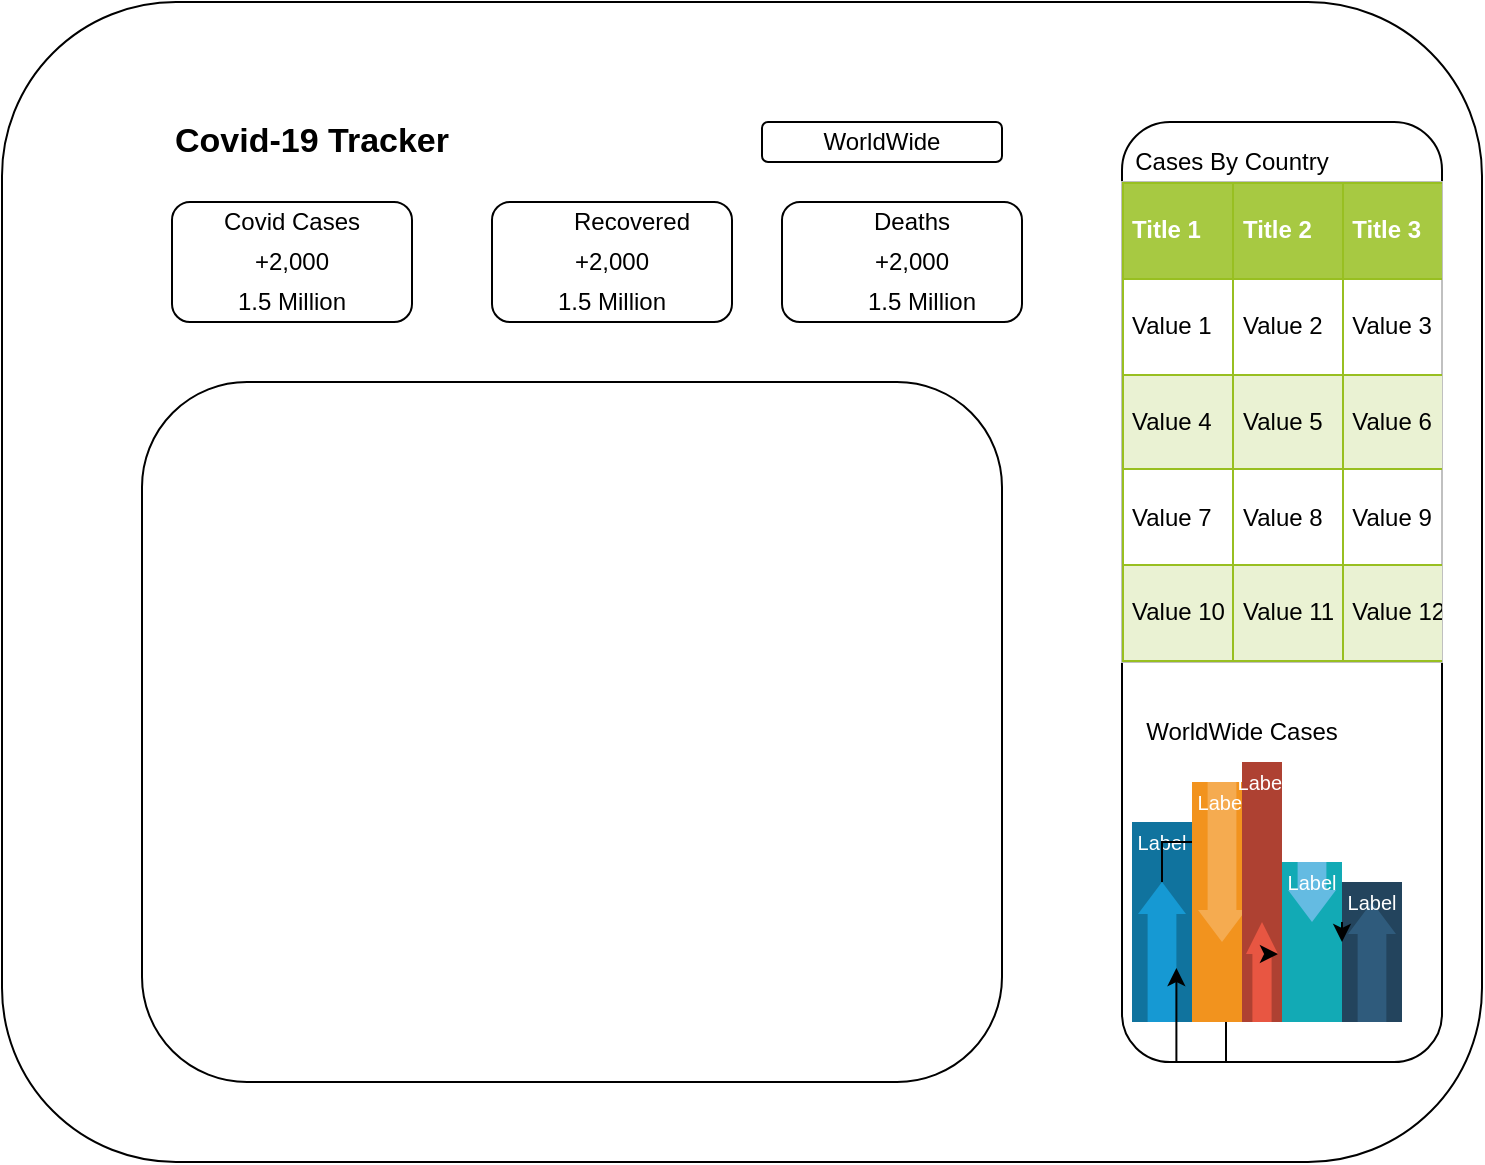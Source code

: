 <mxfile version="15.1.4" type="google"><diagram id="RzCzay6dQTqC6B43dhf1" name="Page-1"><mxGraphModel dx="1038" dy="547" grid="1" gridSize="10" guides="1" tooltips="1" connect="1" arrows="1" fold="1" page="1" pageScale="1" pageWidth="850" pageHeight="1100" math="0" shadow="0"><root><mxCell id="0"/><mxCell id="1" parent="0"/><mxCell id="kH1bL6Wu41nVfsjjtDsE-1" value="" style="rounded=1;whiteSpace=wrap;html=1;" vertex="1" parent="1"><mxGeometry x="60" y="30" width="740" height="580" as="geometry"/></mxCell><mxCell id="kH1bL6Wu41nVfsjjtDsE-4" value="&lt;font style=&quot;font-size: 17px&quot;&gt;&lt;b&gt;Covid-19 Tracker&lt;/b&gt;&lt;/font&gt;" style="text;html=1;strokeColor=none;fillColor=none;align=center;verticalAlign=middle;whiteSpace=wrap;rounded=0;" vertex="1" parent="1"><mxGeometry x="130" y="90" width="170" height="20" as="geometry"/></mxCell><mxCell id="kH1bL6Wu41nVfsjjtDsE-5" value="WorldWide" style="rounded=1;whiteSpace=wrap;html=1;" vertex="1" parent="1"><mxGeometry x="440" y="90" width="120" height="20" as="geometry"/></mxCell><mxCell id="kH1bL6Wu41nVfsjjtDsE-6" value="" style="rounded=1;whiteSpace=wrap;html=1;" vertex="1" parent="1"><mxGeometry x="145" y="130" width="120" height="60" as="geometry"/></mxCell><mxCell id="kH1bL6Wu41nVfsjjtDsE-7" value="Covid Cases" style="text;html=1;strokeColor=none;fillColor=none;align=center;verticalAlign=middle;whiteSpace=wrap;rounded=0;" vertex="1" parent="1"><mxGeometry x="160" y="130" width="90" height="20" as="geometry"/></mxCell><mxCell id="kH1bL6Wu41nVfsjjtDsE-8" value="+2,000" style="text;html=1;strokeColor=none;fillColor=none;align=center;verticalAlign=middle;whiteSpace=wrap;rounded=0;" vertex="1" parent="1"><mxGeometry x="180" y="150" width="50" height="20" as="geometry"/></mxCell><mxCell id="kH1bL6Wu41nVfsjjtDsE-9" value="1.5 Million" style="text;html=1;strokeColor=none;fillColor=none;align=center;verticalAlign=middle;whiteSpace=wrap;rounded=0;" vertex="1" parent="1"><mxGeometry x="165" y="170" width="80" height="20" as="geometry"/></mxCell><mxCell id="kH1bL6Wu41nVfsjjtDsE-10" value="" style="rounded=1;whiteSpace=wrap;html=1;" vertex="1" parent="1"><mxGeometry x="305" y="130" width="120" height="60" as="geometry"/></mxCell><mxCell id="kH1bL6Wu41nVfsjjtDsE-11" value="Recovered" style="text;html=1;strokeColor=none;fillColor=none;align=center;verticalAlign=middle;whiteSpace=wrap;rounded=0;" vertex="1" parent="1"><mxGeometry x="330" y="130" width="90" height="20" as="geometry"/></mxCell><mxCell id="kH1bL6Wu41nVfsjjtDsE-12" value="+2,000" style="text;html=1;strokeColor=none;fillColor=none;align=center;verticalAlign=middle;whiteSpace=wrap;rounded=0;" vertex="1" parent="1"><mxGeometry x="340" y="150" width="50" height="20" as="geometry"/></mxCell><mxCell id="kH1bL6Wu41nVfsjjtDsE-13" value="1.5 Million" style="text;html=1;strokeColor=none;fillColor=none;align=center;verticalAlign=middle;whiteSpace=wrap;rounded=0;" vertex="1" parent="1"><mxGeometry x="325" y="170" width="80" height="20" as="geometry"/></mxCell><mxCell id="kH1bL6Wu41nVfsjjtDsE-14" value="" style="rounded=1;whiteSpace=wrap;html=1;" vertex="1" parent="1"><mxGeometry x="450" y="130" width="120" height="60" as="geometry"/></mxCell><mxCell id="kH1bL6Wu41nVfsjjtDsE-15" value="Deaths" style="text;html=1;strokeColor=none;fillColor=none;align=center;verticalAlign=middle;whiteSpace=wrap;rounded=0;" vertex="1" parent="1"><mxGeometry x="470" y="130" width="90" height="20" as="geometry"/></mxCell><mxCell id="kH1bL6Wu41nVfsjjtDsE-16" value="+2,000" style="text;html=1;strokeColor=none;fillColor=none;align=center;verticalAlign=middle;whiteSpace=wrap;rounded=0;" vertex="1" parent="1"><mxGeometry x="490" y="150" width="50" height="20" as="geometry"/></mxCell><mxCell id="kH1bL6Wu41nVfsjjtDsE-17" value="1.5 Million" style="text;html=1;strokeColor=none;fillColor=none;align=center;verticalAlign=middle;whiteSpace=wrap;rounded=0;" vertex="1" parent="1"><mxGeometry x="480" y="170" width="80" height="20" as="geometry"/></mxCell><mxCell id="kH1bL6Wu41nVfsjjtDsE-23" value="" style="rounded=1;whiteSpace=wrap;html=1;" vertex="1" parent="1"><mxGeometry x="130" y="220" width="430" height="350" as="geometry"/></mxCell><mxCell id="kH1bL6Wu41nVfsjjtDsE-24" value="" style="shape=image;html=1;verticalAlign=top;verticalLabelPosition=bottom;labelBackgroundColor=#ffffff;imageAspect=0;aspect=fixed;image=https://cdn3.iconfinder.com/data/icons/logos-brands-3/24/logo_brand_brands_logos_maps_google-128.png" vertex="1" parent="1"><mxGeometry x="277" y="280" width="128" height="128" as="geometry"/></mxCell><mxCell id="kH1bL6Wu41nVfsjjtDsE-25" value="" style="rounded=1;whiteSpace=wrap;html=1;" vertex="1" parent="1"><mxGeometry x="620" y="90" width="160" height="470" as="geometry"/></mxCell><mxCell id="kH1bL6Wu41nVfsjjtDsE-26" value="Cases By Country" style="text;html=1;strokeColor=none;fillColor=none;align=center;verticalAlign=middle;whiteSpace=wrap;rounded=0;" vertex="1" parent="1"><mxGeometry x="625" y="100" width="100" height="20" as="geometry"/></mxCell><mxCell id="kH1bL6Wu41nVfsjjtDsE-27" value="WorldWide Cases" style="text;html=1;strokeColor=none;fillColor=none;align=center;verticalAlign=middle;whiteSpace=wrap;rounded=0;" vertex="1" parent="1"><mxGeometry x="625" y="385" width="110" height="20" as="geometry"/></mxCell><mxCell id="kH1bL6Wu41nVfsjjtDsE-61" value="" style="fillColor=#10739E;strokeColor=none;" vertex="1" parent="1"><mxGeometry x="625" y="440" width="30" height="100" as="geometry"/></mxCell><mxCell id="kH1bL6Wu41nVfsjjtDsE-62" value="" style="shape=mxgraph.arrows2.arrow;dy=0.4;dx=16;notch=0;direction=north;fillColor=#1699D3;strokeColor=none;" vertex="1" parent="kH1bL6Wu41nVfsjjtDsE-61"><mxGeometry x="3" y="30" width="24" height="70" as="geometry"/></mxCell><mxCell id="kH1bL6Wu41nVfsjjtDsE-63" value="Label" style="text;html=1;align=center;verticalAlign=middle;whiteSpace=wrap;fontColor=#FFFFFF;fontSize=10;" vertex="1" parent="kH1bL6Wu41nVfsjjtDsE-61"><mxGeometry width="30" height="20" as="geometry"/></mxCell><mxCell id="kH1bL6Wu41nVfsjjtDsE-80" style="edgeStyle=orthogonalEdgeStyle;rounded=0;orthogonalLoop=1;jettySize=auto;html=1;entryX=0;entryY=0;entryDx=27;entryDy=19.2;entryPerimeter=0;" edge="1" parent="kH1bL6Wu41nVfsjjtDsE-61" source="kH1bL6Wu41nVfsjjtDsE-62" target="kH1bL6Wu41nVfsjjtDsE-62"><mxGeometry relative="1" as="geometry"/></mxCell><mxCell id="kH1bL6Wu41nVfsjjtDsE-64" value="" style="fillColor=#F2931E;strokeColor=none;" vertex="1" parent="1"><mxGeometry x="655" y="420" width="30" height="120" as="geometry"/></mxCell><mxCell id="kH1bL6Wu41nVfsjjtDsE-65" value="" style="shape=mxgraph.arrows2.arrow;dy=0.4;dx=16;notch=0;direction=south;fillColor=#F5AB50;strokeColor=none;" vertex="1" parent="kH1bL6Wu41nVfsjjtDsE-64"><mxGeometry x="3" width="24" height="80" as="geometry"/></mxCell><mxCell id="kH1bL6Wu41nVfsjjtDsE-66" value="Label" style="text;html=1;align=center;verticalAlign=middle;whiteSpace=wrap;fontColor=#FFFFFF;fontSize=10;" vertex="1" parent="kH1bL6Wu41nVfsjjtDsE-64"><mxGeometry width="30" height="20" as="geometry"/></mxCell><mxCell id="kH1bL6Wu41nVfsjjtDsE-67" value="" style="fillColor=#AE4132;strokeColor=none;" vertex="1" parent="1"><mxGeometry x="680" y="410" width="20" height="130" as="geometry"/></mxCell><mxCell id="kH1bL6Wu41nVfsjjtDsE-68" value="" style="shape=mxgraph.arrows2.arrow;dy=0.4;dx=16;notch=0;direction=north;fillColor=#E85642;strokeColor=none;" vertex="1" parent="kH1bL6Wu41nVfsjjtDsE-67"><mxGeometry x="2" y="80" width="16" height="50" as="geometry"/></mxCell><mxCell id="kH1bL6Wu41nVfsjjtDsE-69" value="Label" style="text;html=1;align=center;verticalAlign=middle;whiteSpace=wrap;fontColor=#FFFFFF;fontSize=10;" vertex="1" parent="kH1bL6Wu41nVfsjjtDsE-67"><mxGeometry width="20" height="20" as="geometry"/></mxCell><mxCell id="kH1bL6Wu41nVfsjjtDsE-81" style="edgeStyle=orthogonalEdgeStyle;rounded=0;orthogonalLoop=1;jettySize=auto;html=1;exitX=0;exitY=0;exitDx=34;exitDy=12.8;exitPerimeter=0;entryX=0;entryY=0;entryDx=34;entryDy=16;entryPerimeter=0;" edge="1" parent="kH1bL6Wu41nVfsjjtDsE-67" source="kH1bL6Wu41nVfsjjtDsE-68" target="kH1bL6Wu41nVfsjjtDsE-68"><mxGeometry relative="1" as="geometry"/></mxCell><mxCell id="kH1bL6Wu41nVfsjjtDsE-70" value="" style="fillColor=#12AAB5;strokeColor=none;" vertex="1" parent="1"><mxGeometry x="700" y="460" width="30" height="80" as="geometry"/></mxCell><mxCell id="kH1bL6Wu41nVfsjjtDsE-71" value="" style="shape=mxgraph.arrows2.arrow;dy=0.4;dx=16;notch=0;direction=south;fillColor=#64BBE2;strokeColor=none;" vertex="1" parent="kH1bL6Wu41nVfsjjtDsE-70"><mxGeometry x="3" width="24" height="30" as="geometry"/></mxCell><mxCell id="kH1bL6Wu41nVfsjjtDsE-72" value="Label" style="text;html=1;align=center;verticalAlign=middle;whiteSpace=wrap;fontColor=#FFFFFF;fontSize=10;" vertex="1" parent="kH1bL6Wu41nVfsjjtDsE-70"><mxGeometry width="30" height="20" as="geometry"/></mxCell><mxCell id="kH1bL6Wu41nVfsjjtDsE-73" value="" style="fillColor=#23445D;strokeColor=none;" vertex="1" parent="1"><mxGeometry x="730" y="470" width="30" height="70" as="geometry"/></mxCell><mxCell id="kH1bL6Wu41nVfsjjtDsE-74" value="" style="shape=mxgraph.arrows2.arrow;dy=0.4;dx=16;notch=0;direction=north;fillColor=#2F5B7C;strokeColor=none;" vertex="1" parent="kH1bL6Wu41nVfsjjtDsE-73"><mxGeometry x="3" y="10" width="24" height="60" as="geometry"/></mxCell><mxCell id="kH1bL6Wu41nVfsjjtDsE-75" value="Label" style="text;html=1;align=center;verticalAlign=middle;whiteSpace=wrap;fontColor=#FFFFFF;fontSize=10;" vertex="1" parent="kH1bL6Wu41nVfsjjtDsE-73"><mxGeometry width="30" height="20" as="geometry"/></mxCell><mxCell id="kH1bL6Wu41nVfsjjtDsE-82" style="edgeStyle=orthogonalEdgeStyle;rounded=0;orthogonalLoop=1;jettySize=auto;html=1;exitX=0;exitY=1;exitDx=0;exitDy=0;entryX=1;entryY=0.5;entryDx=0;entryDy=0;" edge="1" parent="1" source="kH1bL6Wu41nVfsjjtDsE-75" target="kH1bL6Wu41nVfsjjtDsE-70"><mxGeometry relative="1" as="geometry"/></mxCell><mxCell id="kH1bL6Wu41nVfsjjtDsE-83" value="&lt;table border=&quot;1&quot; width=&quot;100%&quot; height=&quot;100%&quot; cellpadding=&quot;4&quot; style=&quot;width:100%;height:100%;border-collapse:collapse;&quot;&gt;&lt;tr style=&quot;background-color:#A7C942;color:#ffffff;border:1px solid #98bf21;&quot;&gt;&lt;th align=&quot;left&quot;&gt;Title 1&lt;/th&gt;&lt;th align=&quot;left&quot;&gt;Title 2&lt;/th&gt;&lt;th align=&quot;left&quot;&gt;Title 3&lt;/th&gt;&lt;/tr&gt;&lt;tr style=&quot;border:1px solid #98bf21;&quot;&gt;&lt;td&gt;Value 1&lt;/td&gt;&lt;td&gt;Value 2&lt;/td&gt;&lt;td&gt;Value 3&lt;/td&gt;&lt;/tr&gt;&lt;tr style=&quot;background-color:#EAF2D3;border:1px solid #98bf21;&quot;&gt;&lt;td&gt;Value 4&lt;/td&gt;&lt;td&gt;Value 5&lt;/td&gt;&lt;td&gt;Value 6&lt;/td&gt;&lt;/tr&gt;&lt;tr style=&quot;border:1px solid #98bf21;&quot;&gt;&lt;td&gt;Value 7&lt;/td&gt;&lt;td&gt;Value 8&lt;/td&gt;&lt;td&gt;Value 9&lt;/td&gt;&lt;/tr&gt;&lt;tr style=&quot;background-color:#EAF2D3;border:1px solid #98bf21;&quot;&gt;&lt;td&gt;Value 10&lt;/td&gt;&lt;td&gt;Value 11&lt;/td&gt;&lt;td&gt;Value 12&lt;/td&gt;&lt;/tr&gt;&lt;/table&gt;" style="text;html=1;strokeColor=#c0c0c0;fillColor=#ffffff;overflow=fill;rounded=0;" vertex="1" parent="1"><mxGeometry x="620" y="120" width="160" height="240" as="geometry"/></mxCell></root></mxGraphModel></diagram></mxfile>